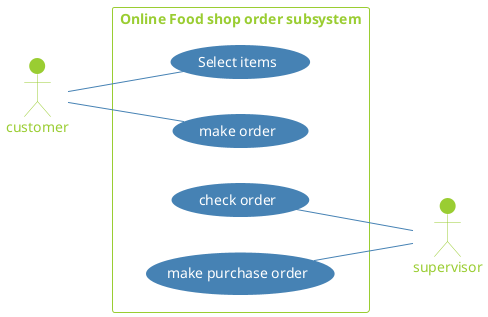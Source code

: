 @startuml foodOrder
actor customer
actor supervisor
left to right direction

skinparam Shadowing false
skinparam actor{
    FontColor Yellowgreen
    BackgroundColor Yellowgreen
    BorderColor Yellowgreen
}
skinparam rectangle{
    FontColor Yellowgreen
    BorderColor Yellowgreen
}
skinparam usecase {
    FontColor White
    ArrowColor SteelBlue
    BackgroundColor SteelBlue
    BorderColor SteelBlue
}
rectangle  "Online Food shop order subsystem"{
    customer -- (Select items)
    customer -- (make order)
    (check order)--supervisor
    (make purchase order)-- supervisor
}
@enduml